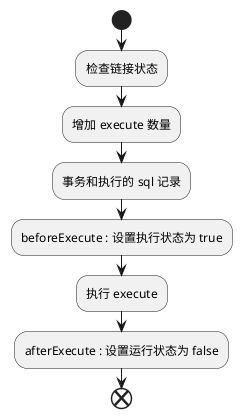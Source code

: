 @startuml
'https://plantuml.com/sequence-diagram

' execute , executeQuery 和 executeUpdate 执行逻辑是类似的
start
:检查链接状态;
:增加 execute 数量;
:事务和执行的 sql 记录;
:beforeExecute : 设置执行状态为 true;
:执行 execute;
:afterExecute : 设置运行状态为 false;
end
@enduml